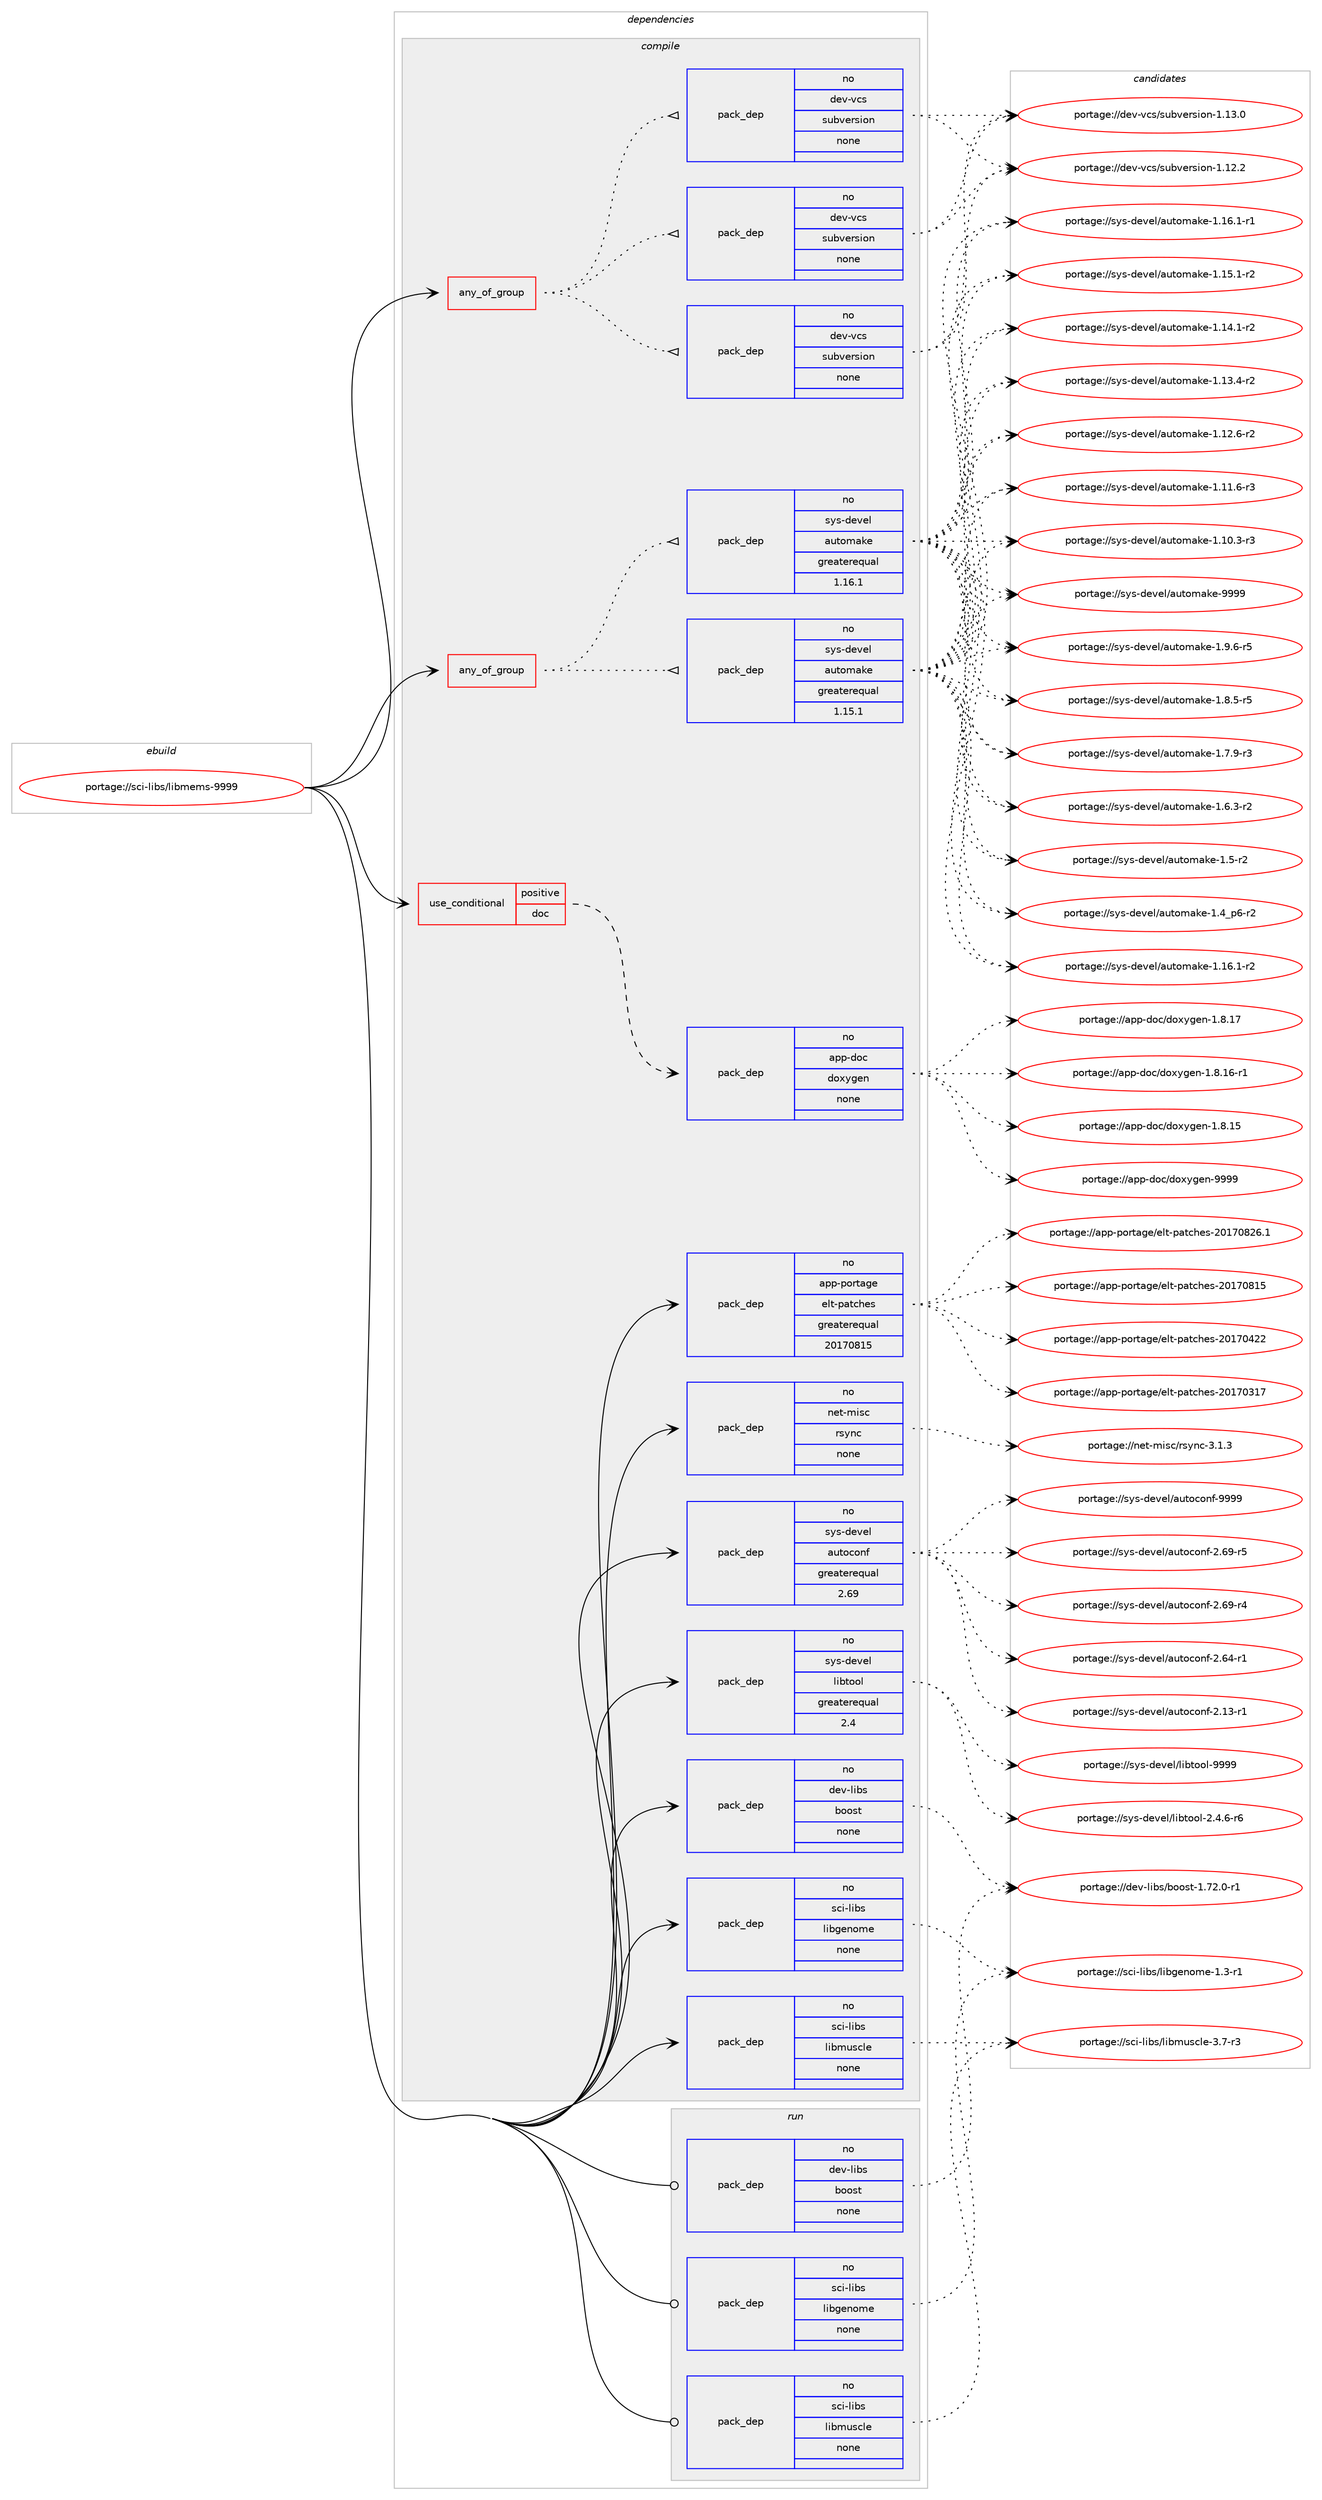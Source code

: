 digraph prolog {

# *************
# Graph options
# *************

newrank=true;
concentrate=true;
compound=true;
graph [rankdir=LR,fontname=Helvetica,fontsize=10,ranksep=1.5];#, ranksep=2.5, nodesep=0.2];
edge  [arrowhead=vee];
node  [fontname=Helvetica,fontsize=10];

# **********
# The ebuild
# **********

subgraph cluster_leftcol {
color=gray;
rank=same;
label=<<i>ebuild</i>>;
id [label="portage://sci-libs/libmems-9999", color=red, width=4, href="../sci-libs/libmems-9999.svg"];
}

# ****************
# The dependencies
# ****************

subgraph cluster_midcol {
color=gray;
label=<<i>dependencies</i>>;
subgraph cluster_compile {
fillcolor="#eeeeee";
style=filled;
label=<<i>compile</i>>;
subgraph any583 {
dependency24662 [label=<<TABLE BORDER="0" CELLBORDER="1" CELLSPACING="0" CELLPADDING="4"><TR><TD CELLPADDING="10">any_of_group</TD></TR></TABLE>>, shape=none, color=red];subgraph pack19931 {
dependency24663 [label=<<TABLE BORDER="0" CELLBORDER="1" CELLSPACING="0" CELLPADDING="4" WIDTH="220"><TR><TD ROWSPAN="6" CELLPADDING="30">pack_dep</TD></TR><TR><TD WIDTH="110">no</TD></TR><TR><TD>dev-vcs</TD></TR><TR><TD>subversion</TD></TR><TR><TD>none</TD></TR><TR><TD></TD></TR></TABLE>>, shape=none, color=blue];
}
dependency24662:e -> dependency24663:w [weight=20,style="dotted",arrowhead="oinv"];
subgraph pack19932 {
dependency24664 [label=<<TABLE BORDER="0" CELLBORDER="1" CELLSPACING="0" CELLPADDING="4" WIDTH="220"><TR><TD ROWSPAN="6" CELLPADDING="30">pack_dep</TD></TR><TR><TD WIDTH="110">no</TD></TR><TR><TD>dev-vcs</TD></TR><TR><TD>subversion</TD></TR><TR><TD>none</TD></TR><TR><TD></TD></TR></TABLE>>, shape=none, color=blue];
}
dependency24662:e -> dependency24664:w [weight=20,style="dotted",arrowhead="oinv"];
subgraph pack19933 {
dependency24665 [label=<<TABLE BORDER="0" CELLBORDER="1" CELLSPACING="0" CELLPADDING="4" WIDTH="220"><TR><TD ROWSPAN="6" CELLPADDING="30">pack_dep</TD></TR><TR><TD WIDTH="110">no</TD></TR><TR><TD>dev-vcs</TD></TR><TR><TD>subversion</TD></TR><TR><TD>none</TD></TR><TR><TD></TD></TR></TABLE>>, shape=none, color=blue];
}
dependency24662:e -> dependency24665:w [weight=20,style="dotted",arrowhead="oinv"];
}
id:e -> dependency24662:w [weight=20,style="solid",arrowhead="vee"];
subgraph any584 {
dependency24666 [label=<<TABLE BORDER="0" CELLBORDER="1" CELLSPACING="0" CELLPADDING="4"><TR><TD CELLPADDING="10">any_of_group</TD></TR></TABLE>>, shape=none, color=red];subgraph pack19934 {
dependency24667 [label=<<TABLE BORDER="0" CELLBORDER="1" CELLSPACING="0" CELLPADDING="4" WIDTH="220"><TR><TD ROWSPAN="6" CELLPADDING="30">pack_dep</TD></TR><TR><TD WIDTH="110">no</TD></TR><TR><TD>sys-devel</TD></TR><TR><TD>automake</TD></TR><TR><TD>greaterequal</TD></TR><TR><TD>1.16.1</TD></TR></TABLE>>, shape=none, color=blue];
}
dependency24666:e -> dependency24667:w [weight=20,style="dotted",arrowhead="oinv"];
subgraph pack19935 {
dependency24668 [label=<<TABLE BORDER="0" CELLBORDER="1" CELLSPACING="0" CELLPADDING="4" WIDTH="220"><TR><TD ROWSPAN="6" CELLPADDING="30">pack_dep</TD></TR><TR><TD WIDTH="110">no</TD></TR><TR><TD>sys-devel</TD></TR><TR><TD>automake</TD></TR><TR><TD>greaterequal</TD></TR><TR><TD>1.15.1</TD></TR></TABLE>>, shape=none, color=blue];
}
dependency24666:e -> dependency24668:w [weight=20,style="dotted",arrowhead="oinv"];
}
id:e -> dependency24666:w [weight=20,style="solid",arrowhead="vee"];
subgraph cond4146 {
dependency24669 [label=<<TABLE BORDER="0" CELLBORDER="1" CELLSPACING="0" CELLPADDING="4"><TR><TD ROWSPAN="3" CELLPADDING="10">use_conditional</TD></TR><TR><TD>positive</TD></TR><TR><TD>doc</TD></TR></TABLE>>, shape=none, color=red];
subgraph pack19936 {
dependency24670 [label=<<TABLE BORDER="0" CELLBORDER="1" CELLSPACING="0" CELLPADDING="4" WIDTH="220"><TR><TD ROWSPAN="6" CELLPADDING="30">pack_dep</TD></TR><TR><TD WIDTH="110">no</TD></TR><TR><TD>app-doc</TD></TR><TR><TD>doxygen</TD></TR><TR><TD>none</TD></TR><TR><TD></TD></TR></TABLE>>, shape=none, color=blue];
}
dependency24669:e -> dependency24670:w [weight=20,style="dashed",arrowhead="vee"];
}
id:e -> dependency24669:w [weight=20,style="solid",arrowhead="vee"];
subgraph pack19937 {
dependency24671 [label=<<TABLE BORDER="0" CELLBORDER="1" CELLSPACING="0" CELLPADDING="4" WIDTH="220"><TR><TD ROWSPAN="6" CELLPADDING="30">pack_dep</TD></TR><TR><TD WIDTH="110">no</TD></TR><TR><TD>app-portage</TD></TR><TR><TD>elt-patches</TD></TR><TR><TD>greaterequal</TD></TR><TR><TD>20170815</TD></TR></TABLE>>, shape=none, color=blue];
}
id:e -> dependency24671:w [weight=20,style="solid",arrowhead="vee"];
subgraph pack19938 {
dependency24672 [label=<<TABLE BORDER="0" CELLBORDER="1" CELLSPACING="0" CELLPADDING="4" WIDTH="220"><TR><TD ROWSPAN="6" CELLPADDING="30">pack_dep</TD></TR><TR><TD WIDTH="110">no</TD></TR><TR><TD>dev-libs</TD></TR><TR><TD>boost</TD></TR><TR><TD>none</TD></TR><TR><TD></TD></TR></TABLE>>, shape=none, color=blue];
}
id:e -> dependency24672:w [weight=20,style="solid",arrowhead="vee"];
subgraph pack19939 {
dependency24673 [label=<<TABLE BORDER="0" CELLBORDER="1" CELLSPACING="0" CELLPADDING="4" WIDTH="220"><TR><TD ROWSPAN="6" CELLPADDING="30">pack_dep</TD></TR><TR><TD WIDTH="110">no</TD></TR><TR><TD>net-misc</TD></TR><TR><TD>rsync</TD></TR><TR><TD>none</TD></TR><TR><TD></TD></TR></TABLE>>, shape=none, color=blue];
}
id:e -> dependency24673:w [weight=20,style="solid",arrowhead="vee"];
subgraph pack19940 {
dependency24674 [label=<<TABLE BORDER="0" CELLBORDER="1" CELLSPACING="0" CELLPADDING="4" WIDTH="220"><TR><TD ROWSPAN="6" CELLPADDING="30">pack_dep</TD></TR><TR><TD WIDTH="110">no</TD></TR><TR><TD>sci-libs</TD></TR><TR><TD>libgenome</TD></TR><TR><TD>none</TD></TR><TR><TD></TD></TR></TABLE>>, shape=none, color=blue];
}
id:e -> dependency24674:w [weight=20,style="solid",arrowhead="vee"];
subgraph pack19941 {
dependency24675 [label=<<TABLE BORDER="0" CELLBORDER="1" CELLSPACING="0" CELLPADDING="4" WIDTH="220"><TR><TD ROWSPAN="6" CELLPADDING="30">pack_dep</TD></TR><TR><TD WIDTH="110">no</TD></TR><TR><TD>sci-libs</TD></TR><TR><TD>libmuscle</TD></TR><TR><TD>none</TD></TR><TR><TD></TD></TR></TABLE>>, shape=none, color=blue];
}
id:e -> dependency24675:w [weight=20,style="solid",arrowhead="vee"];
subgraph pack19942 {
dependency24676 [label=<<TABLE BORDER="0" CELLBORDER="1" CELLSPACING="0" CELLPADDING="4" WIDTH="220"><TR><TD ROWSPAN="6" CELLPADDING="30">pack_dep</TD></TR><TR><TD WIDTH="110">no</TD></TR><TR><TD>sys-devel</TD></TR><TR><TD>autoconf</TD></TR><TR><TD>greaterequal</TD></TR><TR><TD>2.69</TD></TR></TABLE>>, shape=none, color=blue];
}
id:e -> dependency24676:w [weight=20,style="solid",arrowhead="vee"];
subgraph pack19943 {
dependency24677 [label=<<TABLE BORDER="0" CELLBORDER="1" CELLSPACING="0" CELLPADDING="4" WIDTH="220"><TR><TD ROWSPAN="6" CELLPADDING="30">pack_dep</TD></TR><TR><TD WIDTH="110">no</TD></TR><TR><TD>sys-devel</TD></TR><TR><TD>libtool</TD></TR><TR><TD>greaterequal</TD></TR><TR><TD>2.4</TD></TR></TABLE>>, shape=none, color=blue];
}
id:e -> dependency24677:w [weight=20,style="solid",arrowhead="vee"];
}
subgraph cluster_compileandrun {
fillcolor="#eeeeee";
style=filled;
label=<<i>compile and run</i>>;
}
subgraph cluster_run {
fillcolor="#eeeeee";
style=filled;
label=<<i>run</i>>;
subgraph pack19944 {
dependency24678 [label=<<TABLE BORDER="0" CELLBORDER="1" CELLSPACING="0" CELLPADDING="4" WIDTH="220"><TR><TD ROWSPAN="6" CELLPADDING="30">pack_dep</TD></TR><TR><TD WIDTH="110">no</TD></TR><TR><TD>dev-libs</TD></TR><TR><TD>boost</TD></TR><TR><TD>none</TD></TR><TR><TD></TD></TR></TABLE>>, shape=none, color=blue];
}
id:e -> dependency24678:w [weight=20,style="solid",arrowhead="odot"];
subgraph pack19945 {
dependency24679 [label=<<TABLE BORDER="0" CELLBORDER="1" CELLSPACING="0" CELLPADDING="4" WIDTH="220"><TR><TD ROWSPAN="6" CELLPADDING="30">pack_dep</TD></TR><TR><TD WIDTH="110">no</TD></TR><TR><TD>sci-libs</TD></TR><TR><TD>libgenome</TD></TR><TR><TD>none</TD></TR><TR><TD></TD></TR></TABLE>>, shape=none, color=blue];
}
id:e -> dependency24679:w [weight=20,style="solid",arrowhead="odot"];
subgraph pack19946 {
dependency24680 [label=<<TABLE BORDER="0" CELLBORDER="1" CELLSPACING="0" CELLPADDING="4" WIDTH="220"><TR><TD ROWSPAN="6" CELLPADDING="30">pack_dep</TD></TR><TR><TD WIDTH="110">no</TD></TR><TR><TD>sci-libs</TD></TR><TR><TD>libmuscle</TD></TR><TR><TD>none</TD></TR><TR><TD></TD></TR></TABLE>>, shape=none, color=blue];
}
id:e -> dependency24680:w [weight=20,style="solid",arrowhead="odot"];
}
}

# **************
# The candidates
# **************

subgraph cluster_choices {
rank=same;
color=gray;
label=<<i>candidates</i>>;

subgraph choice19931 {
color=black;
nodesep=1;
choice1001011184511899115471151179811810111411510511111045494649514648 [label="portage://dev-vcs/subversion-1.13.0", color=red, width=4,href="../dev-vcs/subversion-1.13.0.svg"];
choice1001011184511899115471151179811810111411510511111045494649504650 [label="portage://dev-vcs/subversion-1.12.2", color=red, width=4,href="../dev-vcs/subversion-1.12.2.svg"];
dependency24663:e -> choice1001011184511899115471151179811810111411510511111045494649514648:w [style=dotted,weight="100"];
dependency24663:e -> choice1001011184511899115471151179811810111411510511111045494649504650:w [style=dotted,weight="100"];
}
subgraph choice19932 {
color=black;
nodesep=1;
choice1001011184511899115471151179811810111411510511111045494649514648 [label="portage://dev-vcs/subversion-1.13.0", color=red, width=4,href="../dev-vcs/subversion-1.13.0.svg"];
choice1001011184511899115471151179811810111411510511111045494649504650 [label="portage://dev-vcs/subversion-1.12.2", color=red, width=4,href="../dev-vcs/subversion-1.12.2.svg"];
dependency24664:e -> choice1001011184511899115471151179811810111411510511111045494649514648:w [style=dotted,weight="100"];
dependency24664:e -> choice1001011184511899115471151179811810111411510511111045494649504650:w [style=dotted,weight="100"];
}
subgraph choice19933 {
color=black;
nodesep=1;
choice1001011184511899115471151179811810111411510511111045494649514648 [label="portage://dev-vcs/subversion-1.13.0", color=red, width=4,href="../dev-vcs/subversion-1.13.0.svg"];
choice1001011184511899115471151179811810111411510511111045494649504650 [label="portage://dev-vcs/subversion-1.12.2", color=red, width=4,href="../dev-vcs/subversion-1.12.2.svg"];
dependency24665:e -> choice1001011184511899115471151179811810111411510511111045494649514648:w [style=dotted,weight="100"];
dependency24665:e -> choice1001011184511899115471151179811810111411510511111045494649504650:w [style=dotted,weight="100"];
}
subgraph choice19934 {
color=black;
nodesep=1;
choice115121115451001011181011084797117116111109971071014557575757 [label="portage://sys-devel/automake-9999", color=red, width=4,href="../sys-devel/automake-9999.svg"];
choice115121115451001011181011084797117116111109971071014549465746544511453 [label="portage://sys-devel/automake-1.9.6-r5", color=red, width=4,href="../sys-devel/automake-1.9.6-r5.svg"];
choice115121115451001011181011084797117116111109971071014549465646534511453 [label="portage://sys-devel/automake-1.8.5-r5", color=red, width=4,href="../sys-devel/automake-1.8.5-r5.svg"];
choice115121115451001011181011084797117116111109971071014549465546574511451 [label="portage://sys-devel/automake-1.7.9-r3", color=red, width=4,href="../sys-devel/automake-1.7.9-r3.svg"];
choice115121115451001011181011084797117116111109971071014549465446514511450 [label="portage://sys-devel/automake-1.6.3-r2", color=red, width=4,href="../sys-devel/automake-1.6.3-r2.svg"];
choice11512111545100101118101108479711711611110997107101454946534511450 [label="portage://sys-devel/automake-1.5-r2", color=red, width=4,href="../sys-devel/automake-1.5-r2.svg"];
choice115121115451001011181011084797117116111109971071014549465295112544511450 [label="portage://sys-devel/automake-1.4_p6-r2", color=red, width=4,href="../sys-devel/automake-1.4_p6-r2.svg"];
choice11512111545100101118101108479711711611110997107101454946495446494511450 [label="portage://sys-devel/automake-1.16.1-r2", color=red, width=4,href="../sys-devel/automake-1.16.1-r2.svg"];
choice11512111545100101118101108479711711611110997107101454946495446494511449 [label="portage://sys-devel/automake-1.16.1-r1", color=red, width=4,href="../sys-devel/automake-1.16.1-r1.svg"];
choice11512111545100101118101108479711711611110997107101454946495346494511450 [label="portage://sys-devel/automake-1.15.1-r2", color=red, width=4,href="../sys-devel/automake-1.15.1-r2.svg"];
choice11512111545100101118101108479711711611110997107101454946495246494511450 [label="portage://sys-devel/automake-1.14.1-r2", color=red, width=4,href="../sys-devel/automake-1.14.1-r2.svg"];
choice11512111545100101118101108479711711611110997107101454946495146524511450 [label="portage://sys-devel/automake-1.13.4-r2", color=red, width=4,href="../sys-devel/automake-1.13.4-r2.svg"];
choice11512111545100101118101108479711711611110997107101454946495046544511450 [label="portage://sys-devel/automake-1.12.6-r2", color=red, width=4,href="../sys-devel/automake-1.12.6-r2.svg"];
choice11512111545100101118101108479711711611110997107101454946494946544511451 [label="portage://sys-devel/automake-1.11.6-r3", color=red, width=4,href="../sys-devel/automake-1.11.6-r3.svg"];
choice11512111545100101118101108479711711611110997107101454946494846514511451 [label="portage://sys-devel/automake-1.10.3-r3", color=red, width=4,href="../sys-devel/automake-1.10.3-r3.svg"];
dependency24667:e -> choice115121115451001011181011084797117116111109971071014557575757:w [style=dotted,weight="100"];
dependency24667:e -> choice115121115451001011181011084797117116111109971071014549465746544511453:w [style=dotted,weight="100"];
dependency24667:e -> choice115121115451001011181011084797117116111109971071014549465646534511453:w [style=dotted,weight="100"];
dependency24667:e -> choice115121115451001011181011084797117116111109971071014549465546574511451:w [style=dotted,weight="100"];
dependency24667:e -> choice115121115451001011181011084797117116111109971071014549465446514511450:w [style=dotted,weight="100"];
dependency24667:e -> choice11512111545100101118101108479711711611110997107101454946534511450:w [style=dotted,weight="100"];
dependency24667:e -> choice115121115451001011181011084797117116111109971071014549465295112544511450:w [style=dotted,weight="100"];
dependency24667:e -> choice11512111545100101118101108479711711611110997107101454946495446494511450:w [style=dotted,weight="100"];
dependency24667:e -> choice11512111545100101118101108479711711611110997107101454946495446494511449:w [style=dotted,weight="100"];
dependency24667:e -> choice11512111545100101118101108479711711611110997107101454946495346494511450:w [style=dotted,weight="100"];
dependency24667:e -> choice11512111545100101118101108479711711611110997107101454946495246494511450:w [style=dotted,weight="100"];
dependency24667:e -> choice11512111545100101118101108479711711611110997107101454946495146524511450:w [style=dotted,weight="100"];
dependency24667:e -> choice11512111545100101118101108479711711611110997107101454946495046544511450:w [style=dotted,weight="100"];
dependency24667:e -> choice11512111545100101118101108479711711611110997107101454946494946544511451:w [style=dotted,weight="100"];
dependency24667:e -> choice11512111545100101118101108479711711611110997107101454946494846514511451:w [style=dotted,weight="100"];
}
subgraph choice19935 {
color=black;
nodesep=1;
choice115121115451001011181011084797117116111109971071014557575757 [label="portage://sys-devel/automake-9999", color=red, width=4,href="../sys-devel/automake-9999.svg"];
choice115121115451001011181011084797117116111109971071014549465746544511453 [label="portage://sys-devel/automake-1.9.6-r5", color=red, width=4,href="../sys-devel/automake-1.9.6-r5.svg"];
choice115121115451001011181011084797117116111109971071014549465646534511453 [label="portage://sys-devel/automake-1.8.5-r5", color=red, width=4,href="../sys-devel/automake-1.8.5-r5.svg"];
choice115121115451001011181011084797117116111109971071014549465546574511451 [label="portage://sys-devel/automake-1.7.9-r3", color=red, width=4,href="../sys-devel/automake-1.7.9-r3.svg"];
choice115121115451001011181011084797117116111109971071014549465446514511450 [label="portage://sys-devel/automake-1.6.3-r2", color=red, width=4,href="../sys-devel/automake-1.6.3-r2.svg"];
choice11512111545100101118101108479711711611110997107101454946534511450 [label="portage://sys-devel/automake-1.5-r2", color=red, width=4,href="../sys-devel/automake-1.5-r2.svg"];
choice115121115451001011181011084797117116111109971071014549465295112544511450 [label="portage://sys-devel/automake-1.4_p6-r2", color=red, width=4,href="../sys-devel/automake-1.4_p6-r2.svg"];
choice11512111545100101118101108479711711611110997107101454946495446494511450 [label="portage://sys-devel/automake-1.16.1-r2", color=red, width=4,href="../sys-devel/automake-1.16.1-r2.svg"];
choice11512111545100101118101108479711711611110997107101454946495446494511449 [label="portage://sys-devel/automake-1.16.1-r1", color=red, width=4,href="../sys-devel/automake-1.16.1-r1.svg"];
choice11512111545100101118101108479711711611110997107101454946495346494511450 [label="portage://sys-devel/automake-1.15.1-r2", color=red, width=4,href="../sys-devel/automake-1.15.1-r2.svg"];
choice11512111545100101118101108479711711611110997107101454946495246494511450 [label="portage://sys-devel/automake-1.14.1-r2", color=red, width=4,href="../sys-devel/automake-1.14.1-r2.svg"];
choice11512111545100101118101108479711711611110997107101454946495146524511450 [label="portage://sys-devel/automake-1.13.4-r2", color=red, width=4,href="../sys-devel/automake-1.13.4-r2.svg"];
choice11512111545100101118101108479711711611110997107101454946495046544511450 [label="portage://sys-devel/automake-1.12.6-r2", color=red, width=4,href="../sys-devel/automake-1.12.6-r2.svg"];
choice11512111545100101118101108479711711611110997107101454946494946544511451 [label="portage://sys-devel/automake-1.11.6-r3", color=red, width=4,href="../sys-devel/automake-1.11.6-r3.svg"];
choice11512111545100101118101108479711711611110997107101454946494846514511451 [label="portage://sys-devel/automake-1.10.3-r3", color=red, width=4,href="../sys-devel/automake-1.10.3-r3.svg"];
dependency24668:e -> choice115121115451001011181011084797117116111109971071014557575757:w [style=dotted,weight="100"];
dependency24668:e -> choice115121115451001011181011084797117116111109971071014549465746544511453:w [style=dotted,weight="100"];
dependency24668:e -> choice115121115451001011181011084797117116111109971071014549465646534511453:w [style=dotted,weight="100"];
dependency24668:e -> choice115121115451001011181011084797117116111109971071014549465546574511451:w [style=dotted,weight="100"];
dependency24668:e -> choice115121115451001011181011084797117116111109971071014549465446514511450:w [style=dotted,weight="100"];
dependency24668:e -> choice11512111545100101118101108479711711611110997107101454946534511450:w [style=dotted,weight="100"];
dependency24668:e -> choice115121115451001011181011084797117116111109971071014549465295112544511450:w [style=dotted,weight="100"];
dependency24668:e -> choice11512111545100101118101108479711711611110997107101454946495446494511450:w [style=dotted,weight="100"];
dependency24668:e -> choice11512111545100101118101108479711711611110997107101454946495446494511449:w [style=dotted,weight="100"];
dependency24668:e -> choice11512111545100101118101108479711711611110997107101454946495346494511450:w [style=dotted,weight="100"];
dependency24668:e -> choice11512111545100101118101108479711711611110997107101454946495246494511450:w [style=dotted,weight="100"];
dependency24668:e -> choice11512111545100101118101108479711711611110997107101454946495146524511450:w [style=dotted,weight="100"];
dependency24668:e -> choice11512111545100101118101108479711711611110997107101454946495046544511450:w [style=dotted,weight="100"];
dependency24668:e -> choice11512111545100101118101108479711711611110997107101454946494946544511451:w [style=dotted,weight="100"];
dependency24668:e -> choice11512111545100101118101108479711711611110997107101454946494846514511451:w [style=dotted,weight="100"];
}
subgraph choice19936 {
color=black;
nodesep=1;
choice971121124510011199471001111201211031011104557575757 [label="portage://app-doc/doxygen-9999", color=red, width=4,href="../app-doc/doxygen-9999.svg"];
choice9711211245100111994710011112012110310111045494656464955 [label="portage://app-doc/doxygen-1.8.17", color=red, width=4,href="../app-doc/doxygen-1.8.17.svg"];
choice97112112451001119947100111120121103101110454946564649544511449 [label="portage://app-doc/doxygen-1.8.16-r1", color=red, width=4,href="../app-doc/doxygen-1.8.16-r1.svg"];
choice9711211245100111994710011112012110310111045494656464953 [label="portage://app-doc/doxygen-1.8.15", color=red, width=4,href="../app-doc/doxygen-1.8.15.svg"];
dependency24670:e -> choice971121124510011199471001111201211031011104557575757:w [style=dotted,weight="100"];
dependency24670:e -> choice9711211245100111994710011112012110310111045494656464955:w [style=dotted,weight="100"];
dependency24670:e -> choice97112112451001119947100111120121103101110454946564649544511449:w [style=dotted,weight="100"];
dependency24670:e -> choice9711211245100111994710011112012110310111045494656464953:w [style=dotted,weight="100"];
}
subgraph choice19937 {
color=black;
nodesep=1;
choice971121124511211111411697103101471011081164511297116991041011154550484955485650544649 [label="portage://app-portage/elt-patches-20170826.1", color=red, width=4,href="../app-portage/elt-patches-20170826.1.svg"];
choice97112112451121111141169710310147101108116451129711699104101115455048495548564953 [label="portage://app-portage/elt-patches-20170815", color=red, width=4,href="../app-portage/elt-patches-20170815.svg"];
choice97112112451121111141169710310147101108116451129711699104101115455048495548525050 [label="portage://app-portage/elt-patches-20170422", color=red, width=4,href="../app-portage/elt-patches-20170422.svg"];
choice97112112451121111141169710310147101108116451129711699104101115455048495548514955 [label="portage://app-portage/elt-patches-20170317", color=red, width=4,href="../app-portage/elt-patches-20170317.svg"];
dependency24671:e -> choice971121124511211111411697103101471011081164511297116991041011154550484955485650544649:w [style=dotted,weight="100"];
dependency24671:e -> choice97112112451121111141169710310147101108116451129711699104101115455048495548564953:w [style=dotted,weight="100"];
dependency24671:e -> choice97112112451121111141169710310147101108116451129711699104101115455048495548525050:w [style=dotted,weight="100"];
dependency24671:e -> choice97112112451121111141169710310147101108116451129711699104101115455048495548514955:w [style=dotted,weight="100"];
}
subgraph choice19938 {
color=black;
nodesep=1;
choice10010111845108105981154798111111115116454946555046484511449 [label="portage://dev-libs/boost-1.72.0-r1", color=red, width=4,href="../dev-libs/boost-1.72.0-r1.svg"];
dependency24672:e -> choice10010111845108105981154798111111115116454946555046484511449:w [style=dotted,weight="100"];
}
subgraph choice19939 {
color=black;
nodesep=1;
choice11010111645109105115994711411512111099455146494651 [label="portage://net-misc/rsync-3.1.3", color=red, width=4,href="../net-misc/rsync-3.1.3.svg"];
dependency24673:e -> choice11010111645109105115994711411512111099455146494651:w [style=dotted,weight="100"];
}
subgraph choice19940 {
color=black;
nodesep=1;
choice1159910545108105981154710810598103101110111109101454946514511449 [label="portage://sci-libs/libgenome-1.3-r1", color=red, width=4,href="../sci-libs/libgenome-1.3-r1.svg"];
dependency24674:e -> choice1159910545108105981154710810598103101110111109101454946514511449:w [style=dotted,weight="100"];
}
subgraph choice19941 {
color=black;
nodesep=1;
choice115991054510810598115471081059810911711599108101455146554511451 [label="portage://sci-libs/libmuscle-3.7-r3", color=red, width=4,href="../sci-libs/libmuscle-3.7-r3.svg"];
dependency24675:e -> choice115991054510810598115471081059810911711599108101455146554511451:w [style=dotted,weight="100"];
}
subgraph choice19942 {
color=black;
nodesep=1;
choice115121115451001011181011084797117116111991111101024557575757 [label="portage://sys-devel/autoconf-9999", color=red, width=4,href="../sys-devel/autoconf-9999.svg"];
choice1151211154510010111810110847971171161119911111010245504654574511453 [label="portage://sys-devel/autoconf-2.69-r5", color=red, width=4,href="../sys-devel/autoconf-2.69-r5.svg"];
choice1151211154510010111810110847971171161119911111010245504654574511452 [label="portage://sys-devel/autoconf-2.69-r4", color=red, width=4,href="../sys-devel/autoconf-2.69-r4.svg"];
choice1151211154510010111810110847971171161119911111010245504654524511449 [label="portage://sys-devel/autoconf-2.64-r1", color=red, width=4,href="../sys-devel/autoconf-2.64-r1.svg"];
choice1151211154510010111810110847971171161119911111010245504649514511449 [label="portage://sys-devel/autoconf-2.13-r1", color=red, width=4,href="../sys-devel/autoconf-2.13-r1.svg"];
dependency24676:e -> choice115121115451001011181011084797117116111991111101024557575757:w [style=dotted,weight="100"];
dependency24676:e -> choice1151211154510010111810110847971171161119911111010245504654574511453:w [style=dotted,weight="100"];
dependency24676:e -> choice1151211154510010111810110847971171161119911111010245504654574511452:w [style=dotted,weight="100"];
dependency24676:e -> choice1151211154510010111810110847971171161119911111010245504654524511449:w [style=dotted,weight="100"];
dependency24676:e -> choice1151211154510010111810110847971171161119911111010245504649514511449:w [style=dotted,weight="100"];
}
subgraph choice19943 {
color=black;
nodesep=1;
choice1151211154510010111810110847108105981161111111084557575757 [label="portage://sys-devel/libtool-9999", color=red, width=4,href="../sys-devel/libtool-9999.svg"];
choice1151211154510010111810110847108105981161111111084550465246544511454 [label="portage://sys-devel/libtool-2.4.6-r6", color=red, width=4,href="../sys-devel/libtool-2.4.6-r6.svg"];
dependency24677:e -> choice1151211154510010111810110847108105981161111111084557575757:w [style=dotted,weight="100"];
dependency24677:e -> choice1151211154510010111810110847108105981161111111084550465246544511454:w [style=dotted,weight="100"];
}
subgraph choice19944 {
color=black;
nodesep=1;
choice10010111845108105981154798111111115116454946555046484511449 [label="portage://dev-libs/boost-1.72.0-r1", color=red, width=4,href="../dev-libs/boost-1.72.0-r1.svg"];
dependency24678:e -> choice10010111845108105981154798111111115116454946555046484511449:w [style=dotted,weight="100"];
}
subgraph choice19945 {
color=black;
nodesep=1;
choice1159910545108105981154710810598103101110111109101454946514511449 [label="portage://sci-libs/libgenome-1.3-r1", color=red, width=4,href="../sci-libs/libgenome-1.3-r1.svg"];
dependency24679:e -> choice1159910545108105981154710810598103101110111109101454946514511449:w [style=dotted,weight="100"];
}
subgraph choice19946 {
color=black;
nodesep=1;
choice115991054510810598115471081059810911711599108101455146554511451 [label="portage://sci-libs/libmuscle-3.7-r3", color=red, width=4,href="../sci-libs/libmuscle-3.7-r3.svg"];
dependency24680:e -> choice115991054510810598115471081059810911711599108101455146554511451:w [style=dotted,weight="100"];
}
}

}
